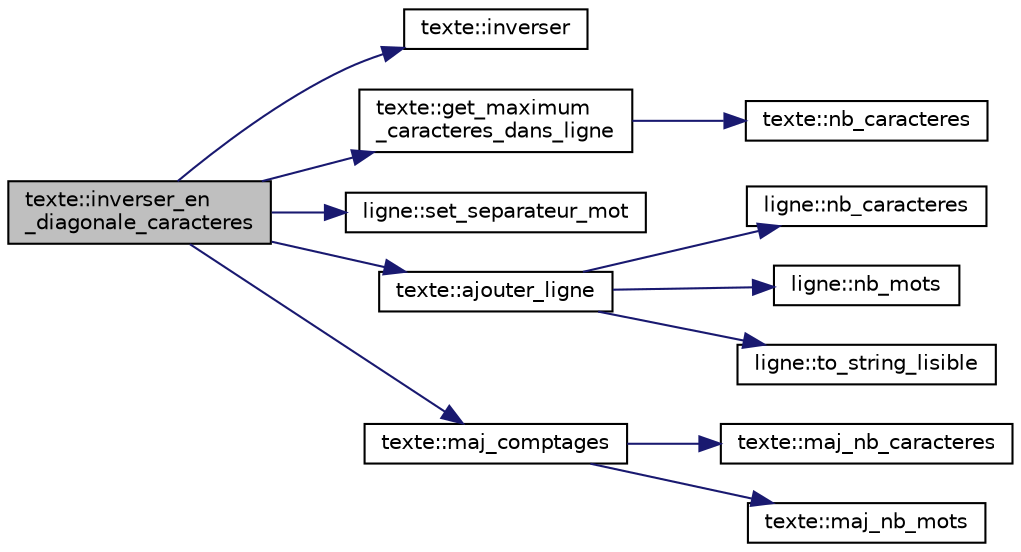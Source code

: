 digraph "texte::inverser_en_diagonale_caracteres"
{
  edge [fontname="Helvetica",fontsize="10",labelfontname="Helvetica",labelfontsize="10"];
  node [fontname="Helvetica",fontsize="10",shape=record];
  rankdir="LR";
  Node94 [label="texte::inverser_en\l_diagonale_caracteres",height=0.2,width=0.4,color="black", fillcolor="grey75", style="filled", fontcolor="black"];
  Node94 -> Node95 [color="midnightblue",fontsize="10",style="solid",fontname="Helvetica"];
  Node95 [label="texte::inverser",height=0.2,width=0.4,color="black", fillcolor="white", style="filled",URL="$classtexte.html#aa2b06368ab5cb65e09aee99554cf0f30",tooltip="Inversion des textes, des lignes, des mots et/ou des caractères. "];
  Node94 -> Node96 [color="midnightblue",fontsize="10",style="solid",fontname="Helvetica"];
  Node96 [label="texte::get_maximum\l_caracteres_dans_ligne",height=0.2,width=0.4,color="black", fillcolor="white", style="filled",URL="$classtexte.html#aff4e5ce65ca280497cbd309374619c79",tooltip="Retourne le nombre maximum de caracteres dans une ligne. "];
  Node96 -> Node97 [color="midnightblue",fontsize="10",style="solid",fontname="Helvetica"];
  Node97 [label="texte::nb_caracteres",height=0.2,width=0.4,color="black", fillcolor="white", style="filled",URL="$classtexte.html#ae8511739fb7e8c52a4c300676d6b30e0",tooltip="Retourne le nombre de caractères du texte. "];
  Node94 -> Node98 [color="midnightblue",fontsize="10",style="solid",fontname="Helvetica"];
  Node98 [label="ligne::set_separateur_mot",height=0.2,width=0.4,color="black", fillcolor="white", style="filled",URL="$classligne.html#aa13dd59094abd373163ef55e2f33bf8a",tooltip="Initialise le séparateur de mot. "];
  Node94 -> Node99 [color="midnightblue",fontsize="10",style="solid",fontname="Helvetica"];
  Node99 [label="texte::ajouter_ligne",height=0.2,width=0.4,color="black", fillcolor="white", style="filled",URL="$classtexte.html#abb3d9763a37659b12552379cb4e0dc8c",tooltip="Ajoute une ligne donnée en fin de texte. "];
  Node99 -> Node100 [color="midnightblue",fontsize="10",style="solid",fontname="Helvetica"];
  Node100 [label="ligne::nb_caracteres",height=0.2,width=0.4,color="black", fillcolor="white", style="filled",URL="$classligne.html#a3bfedd99e8ffbb068432df6d0768d5d1",tooltip="Retourne le nombre de caractères de la ligne. "];
  Node99 -> Node101 [color="midnightblue",fontsize="10",style="solid",fontname="Helvetica"];
  Node101 [label="ligne::nb_mots",height=0.2,width=0.4,color="black", fillcolor="white", style="filled",URL="$classligne.html#ada0847f3e3c95773bb2c03db970f81d7",tooltip="Retourne le nombre de mots de la ligne. "];
  Node99 -> Node102 [color="midnightblue",fontsize="10",style="solid",fontname="Helvetica"];
  Node102 [label="ligne::to_string_lisible",height=0.2,width=0.4,color="black", fillcolor="white", style="filled",URL="$classligne.html#affd23e66b472f932e1e28df34a652539",tooltip="Convertit et retourne la ligne au format QString avec l&#39;ajout de séparateur. "];
  Node94 -> Node103 [color="midnightblue",fontsize="10",style="solid",fontname="Helvetica"];
  Node103 [label="texte::maj_comptages",height=0.2,width=0.4,color="black", fillcolor="white", style="filled",URL="$classtexte.html#a26290d2cb7eb4b656b8be0e121c1049f",tooltip="Met à jour les différents comptages. "];
  Node103 -> Node104 [color="midnightblue",fontsize="10",style="solid",fontname="Helvetica"];
  Node104 [label="texte::maj_nb_caracteres",height=0.2,width=0.4,color="black", fillcolor="white", style="filled",URL="$classtexte.html#a4a2b045dbb975c1c3e7b3d20c60edd34",tooltip="Met à jour le nombre de caractères du texte. "];
  Node103 -> Node105 [color="midnightblue",fontsize="10",style="solid",fontname="Helvetica"];
  Node105 [label="texte::maj_nb_mots",height=0.2,width=0.4,color="black", fillcolor="white", style="filled",URL="$classtexte.html#aeed3eacb585627aa50aadaaba067c9c2",tooltip="Met à jour le nombre de mots du texte. "];
}
